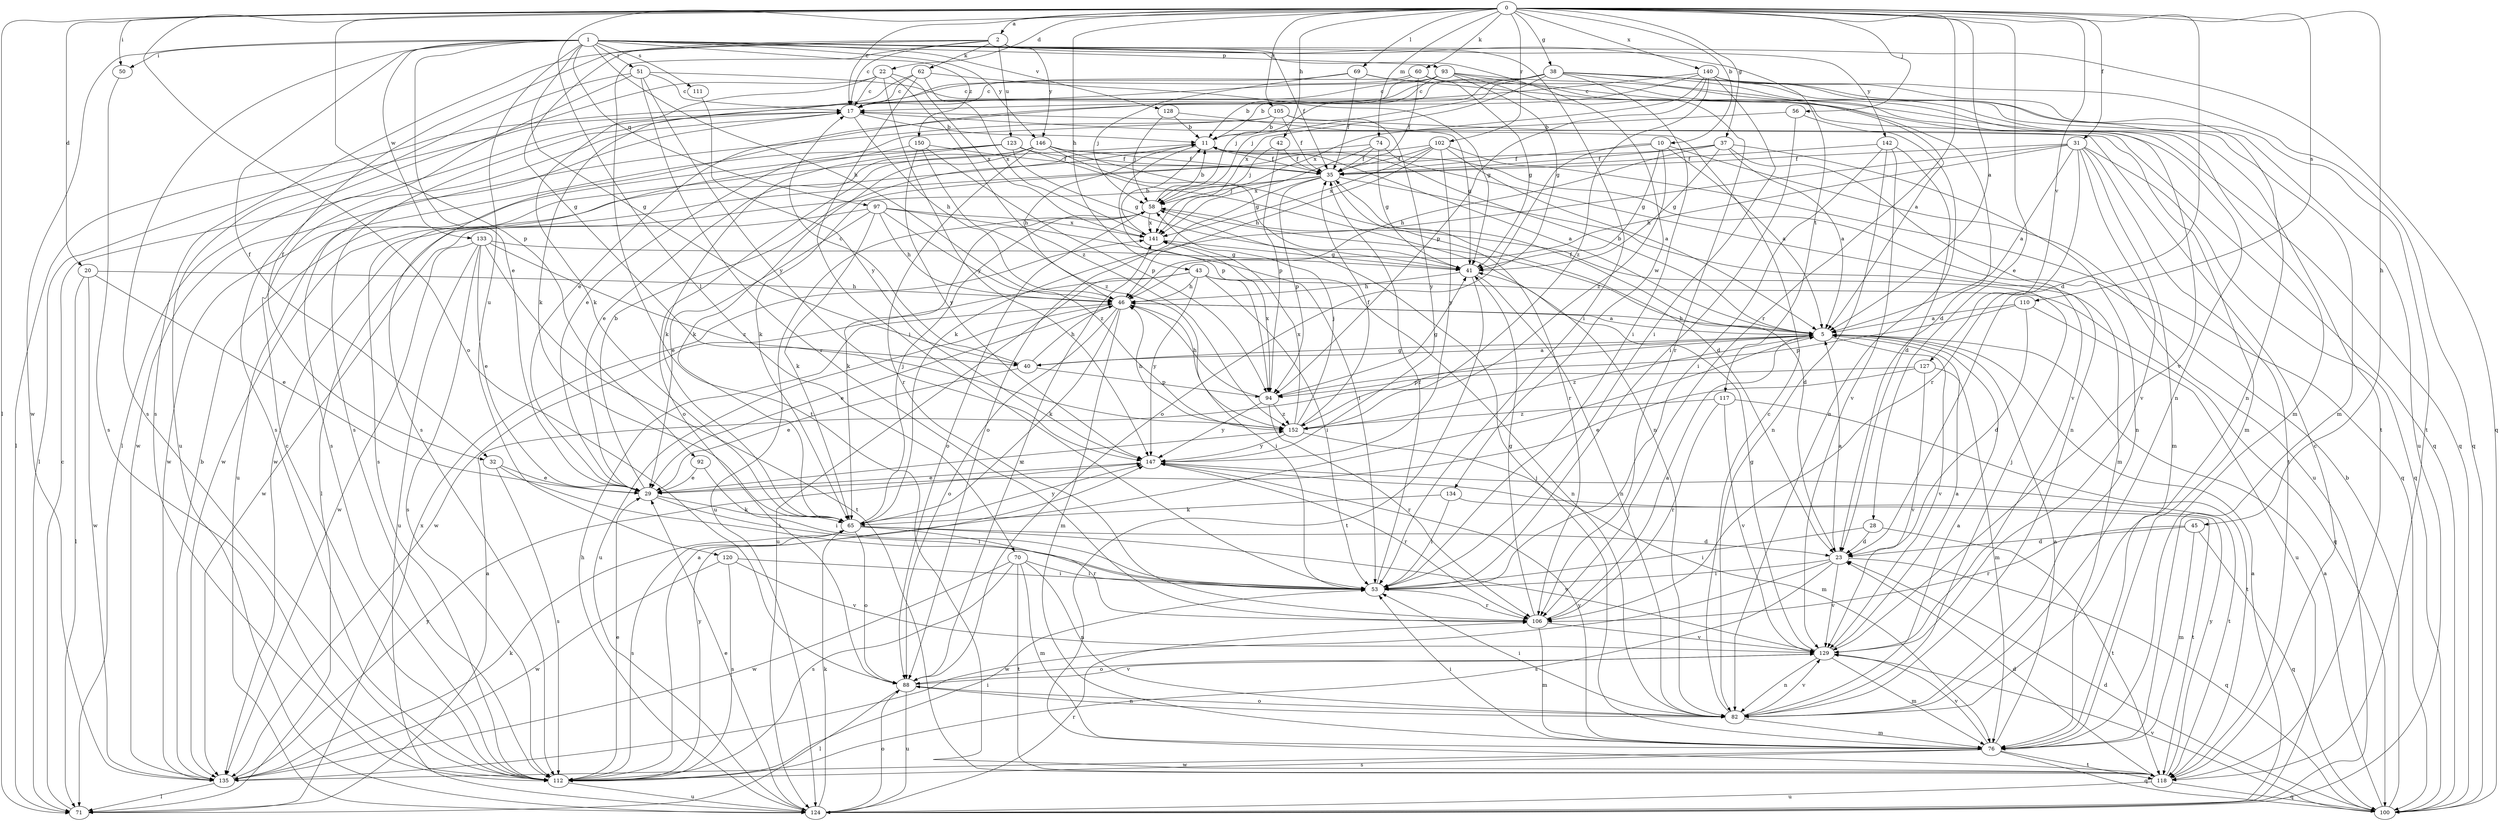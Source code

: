 strict digraph  {
0;
1;
2;
5;
10;
11;
17;
20;
22;
23;
28;
29;
31;
32;
35;
37;
38;
40;
41;
42;
43;
45;
46;
50;
51;
53;
56;
58;
60;
62;
65;
69;
70;
71;
74;
76;
82;
88;
92;
93;
94;
97;
100;
102;
105;
106;
110;
111;
112;
117;
118;
120;
123;
124;
127;
128;
129;
133;
134;
135;
140;
141;
142;
146;
147;
150;
152;
0 -> 2  [label=a];
0 -> 5  [label=a];
0 -> 10  [label=b];
0 -> 17  [label=c];
0 -> 20  [label=d];
0 -> 22  [label=d];
0 -> 23  [label=d];
0 -> 28  [label=e];
0 -> 31  [label=f];
0 -> 37  [label=g];
0 -> 38  [label=g];
0 -> 42  [label=h];
0 -> 43  [label=h];
0 -> 45  [label=h];
0 -> 50  [label=i];
0 -> 56  [label=j];
0 -> 60  [label=k];
0 -> 69  [label=l];
0 -> 70  [label=l];
0 -> 71  [label=l];
0 -> 74  [label=m];
0 -> 88  [label=o];
0 -> 92  [label=p];
0 -> 102  [label=r];
0 -> 105  [label=r];
0 -> 106  [label=r];
0 -> 110  [label=s];
0 -> 127  [label=v];
0 -> 140  [label=x];
1 -> 29  [label=e];
1 -> 32  [label=f];
1 -> 40  [label=g];
1 -> 46  [label=h];
1 -> 50  [label=i];
1 -> 51  [label=i];
1 -> 93  [label=p];
1 -> 97  [label=q];
1 -> 100  [label=q];
1 -> 111  [label=s];
1 -> 112  [label=s];
1 -> 117  [label=t];
1 -> 120  [label=u];
1 -> 128  [label=v];
1 -> 133  [label=w];
1 -> 134  [label=w];
1 -> 135  [label=w];
1 -> 142  [label=y];
1 -> 146  [label=y];
1 -> 150  [label=z];
2 -> 17  [label=c];
2 -> 32  [label=f];
2 -> 35  [label=f];
2 -> 40  [label=g];
2 -> 53  [label=i];
2 -> 62  [label=k];
2 -> 112  [label=s];
2 -> 118  [label=t];
2 -> 123  [label=u];
2 -> 146  [label=y];
5 -> 11  [label=b];
5 -> 35  [label=f];
5 -> 40  [label=g];
5 -> 46  [label=h];
5 -> 129  [label=v];
5 -> 152  [label=z];
10 -> 5  [label=a];
10 -> 35  [label=f];
10 -> 41  [label=g];
10 -> 88  [label=o];
10 -> 124  [label=u];
10 -> 152  [label=z];
11 -> 35  [label=f];
11 -> 46  [label=h];
11 -> 94  [label=p];
17 -> 11  [label=b];
17 -> 46  [label=h];
17 -> 71  [label=l];
17 -> 112  [label=s];
20 -> 29  [label=e];
20 -> 46  [label=h];
20 -> 71  [label=l];
20 -> 135  [label=w];
22 -> 17  [label=c];
22 -> 65  [label=k];
22 -> 71  [label=l];
22 -> 141  [label=x];
22 -> 147  [label=y];
22 -> 152  [label=z];
23 -> 5  [label=a];
23 -> 53  [label=i];
23 -> 100  [label=q];
23 -> 112  [label=s];
23 -> 129  [label=v];
23 -> 135  [label=w];
28 -> 23  [label=d];
28 -> 53  [label=i];
28 -> 118  [label=t];
29 -> 11  [label=b];
29 -> 53  [label=i];
29 -> 65  [label=k];
29 -> 152  [label=z];
31 -> 5  [label=a];
31 -> 35  [label=f];
31 -> 46  [label=h];
31 -> 65  [label=k];
31 -> 76  [label=m];
31 -> 100  [label=q];
31 -> 106  [label=r];
31 -> 118  [label=t];
31 -> 129  [label=v];
32 -> 29  [label=e];
32 -> 53  [label=i];
32 -> 112  [label=s];
35 -> 58  [label=j];
35 -> 71  [label=l];
35 -> 76  [label=m];
35 -> 88  [label=o];
35 -> 94  [label=p];
35 -> 106  [label=r];
37 -> 5  [label=a];
37 -> 35  [label=f];
37 -> 41  [label=g];
37 -> 46  [label=h];
37 -> 82  [label=n];
37 -> 129  [label=v];
37 -> 135  [label=w];
38 -> 5  [label=a];
38 -> 11  [label=b];
38 -> 17  [label=c];
38 -> 29  [label=e];
38 -> 53  [label=i];
38 -> 58  [label=j];
38 -> 76  [label=m];
38 -> 124  [label=u];
38 -> 129  [label=v];
38 -> 141  [label=x];
40 -> 5  [label=a];
40 -> 17  [label=c];
40 -> 29  [label=e];
40 -> 46  [label=h];
40 -> 94  [label=p];
41 -> 46  [label=h];
41 -> 82  [label=n];
41 -> 118  [label=t];
42 -> 35  [label=f];
42 -> 58  [label=j];
42 -> 94  [label=p];
43 -> 46  [label=h];
43 -> 53  [label=i];
43 -> 82  [label=n];
43 -> 100  [label=q];
43 -> 124  [label=u];
43 -> 135  [label=w];
43 -> 147  [label=y];
45 -> 23  [label=d];
45 -> 76  [label=m];
45 -> 100  [label=q];
45 -> 106  [label=r];
46 -> 5  [label=a];
46 -> 29  [label=e];
46 -> 53  [label=i];
46 -> 65  [label=k];
46 -> 76  [label=m];
46 -> 88  [label=o];
46 -> 124  [label=u];
50 -> 112  [label=s];
51 -> 17  [label=c];
51 -> 100  [label=q];
51 -> 106  [label=r];
51 -> 112  [label=s];
51 -> 124  [label=u];
51 -> 147  [label=y];
53 -> 35  [label=f];
53 -> 106  [label=r];
56 -> 11  [label=b];
56 -> 53  [label=i];
56 -> 82  [label=n];
58 -> 11  [label=b];
58 -> 23  [label=d];
58 -> 65  [label=k];
58 -> 88  [label=o];
58 -> 124  [label=u];
58 -> 141  [label=x];
60 -> 17  [label=c];
60 -> 35  [label=f];
60 -> 41  [label=g];
60 -> 76  [label=m];
60 -> 112  [label=s];
62 -> 17  [label=c];
62 -> 41  [label=g];
62 -> 53  [label=i];
62 -> 65  [label=k];
62 -> 141  [label=x];
65 -> 23  [label=d];
65 -> 58  [label=j];
65 -> 88  [label=o];
65 -> 106  [label=r];
65 -> 112  [label=s];
65 -> 129  [label=v];
65 -> 147  [label=y];
69 -> 17  [label=c];
69 -> 35  [label=f];
69 -> 58  [label=j];
69 -> 82  [label=n];
69 -> 100  [label=q];
70 -> 53  [label=i];
70 -> 76  [label=m];
70 -> 82  [label=n];
70 -> 112  [label=s];
70 -> 118  [label=t];
70 -> 135  [label=w];
71 -> 5  [label=a];
71 -> 17  [label=c];
71 -> 141  [label=x];
74 -> 35  [label=f];
74 -> 41  [label=g];
74 -> 82  [label=n];
74 -> 135  [label=w];
74 -> 141  [label=x];
76 -> 5  [label=a];
76 -> 53  [label=i];
76 -> 58  [label=j];
76 -> 100  [label=q];
76 -> 112  [label=s];
76 -> 118  [label=t];
76 -> 129  [label=v];
76 -> 135  [label=w];
76 -> 147  [label=y];
82 -> 5  [label=a];
82 -> 17  [label=c];
82 -> 53  [label=i];
82 -> 58  [label=j];
82 -> 76  [label=m];
82 -> 88  [label=o];
82 -> 129  [label=v];
88 -> 71  [label=l];
88 -> 82  [label=n];
88 -> 124  [label=u];
88 -> 129  [label=v];
88 -> 141  [label=x];
92 -> 29  [label=e];
92 -> 53  [label=i];
93 -> 11  [label=b];
93 -> 17  [label=c];
93 -> 23  [label=d];
93 -> 41  [label=g];
93 -> 58  [label=j];
93 -> 71  [label=l];
93 -> 106  [label=r];
93 -> 118  [label=t];
94 -> 41  [label=g];
94 -> 46  [label=h];
94 -> 106  [label=r];
94 -> 141  [label=x];
94 -> 147  [label=y];
94 -> 152  [label=z];
97 -> 29  [label=e];
97 -> 46  [label=h];
97 -> 53  [label=i];
97 -> 65  [label=k];
97 -> 135  [label=w];
97 -> 141  [label=x];
97 -> 152  [label=z];
100 -> 5  [label=a];
100 -> 11  [label=b];
100 -> 23  [label=d];
100 -> 129  [label=v];
102 -> 5  [label=a];
102 -> 35  [label=f];
102 -> 46  [label=h];
102 -> 65  [label=k];
102 -> 100  [label=q];
102 -> 141  [label=x];
102 -> 147  [label=y];
105 -> 11  [label=b];
105 -> 29  [label=e];
105 -> 35  [label=f];
105 -> 76  [label=m];
105 -> 135  [label=w];
105 -> 147  [label=y];
106 -> 5  [label=a];
106 -> 41  [label=g];
106 -> 76  [label=m];
106 -> 129  [label=v];
110 -> 5  [label=a];
110 -> 23  [label=d];
110 -> 94  [label=p];
110 -> 124  [label=u];
111 -> 147  [label=y];
112 -> 5  [label=a];
112 -> 17  [label=c];
112 -> 29  [label=e];
112 -> 53  [label=i];
112 -> 124  [label=u];
112 -> 147  [label=y];
117 -> 106  [label=r];
117 -> 118  [label=t];
117 -> 129  [label=v];
117 -> 152  [label=z];
118 -> 17  [label=c];
118 -> 23  [label=d];
118 -> 100  [label=q];
118 -> 124  [label=u];
118 -> 147  [label=y];
120 -> 53  [label=i];
120 -> 112  [label=s];
120 -> 129  [label=v];
120 -> 135  [label=w];
123 -> 35  [label=f];
123 -> 41  [label=g];
123 -> 65  [label=k];
123 -> 82  [label=n];
123 -> 124  [label=u];
123 -> 135  [label=w];
124 -> 5  [label=a];
124 -> 29  [label=e];
124 -> 46  [label=h];
124 -> 65  [label=k];
124 -> 88  [label=o];
124 -> 106  [label=r];
127 -> 29  [label=e];
127 -> 76  [label=m];
127 -> 94  [label=p];
127 -> 129  [label=v];
128 -> 11  [label=b];
128 -> 41  [label=g];
128 -> 58  [label=j];
129 -> 5  [label=a];
129 -> 41  [label=g];
129 -> 76  [label=m];
129 -> 82  [label=n];
129 -> 88  [label=o];
133 -> 29  [label=e];
133 -> 41  [label=g];
133 -> 112  [label=s];
133 -> 118  [label=t];
133 -> 124  [label=u];
133 -> 135  [label=w];
133 -> 152  [label=z];
134 -> 53  [label=i];
134 -> 65  [label=k];
134 -> 118  [label=t];
135 -> 11  [label=b];
135 -> 65  [label=k];
135 -> 71  [label=l];
135 -> 147  [label=y];
140 -> 17  [label=c];
140 -> 53  [label=i];
140 -> 82  [label=n];
140 -> 94  [label=p];
140 -> 100  [label=q];
140 -> 112  [label=s];
140 -> 118  [label=t];
140 -> 141  [label=x];
140 -> 152  [label=z];
141 -> 11  [label=b];
141 -> 41  [label=g];
142 -> 23  [label=d];
142 -> 35  [label=f];
142 -> 53  [label=i];
142 -> 82  [label=n];
142 -> 129  [label=v];
146 -> 5  [label=a];
146 -> 23  [label=d];
146 -> 29  [label=e];
146 -> 35  [label=f];
146 -> 41  [label=g];
146 -> 65  [label=k];
146 -> 88  [label=o];
146 -> 106  [label=r];
147 -> 29  [label=e];
147 -> 106  [label=r];
147 -> 118  [label=t];
150 -> 35  [label=f];
150 -> 94  [label=p];
150 -> 112  [label=s];
150 -> 147  [label=y];
150 -> 152  [label=z];
152 -> 35  [label=f];
152 -> 46  [label=h];
152 -> 58  [label=j];
152 -> 76  [label=m];
152 -> 141  [label=x];
152 -> 147  [label=y];
}
